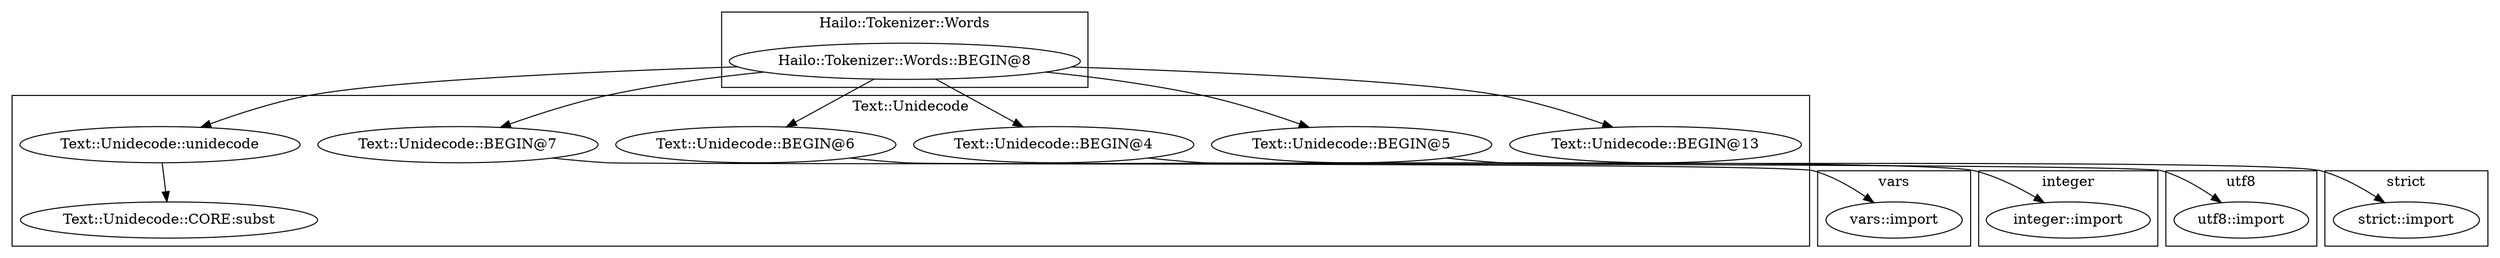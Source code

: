 digraph {
graph [overlap=false]
subgraph cluster_Hailo_Tokenizer_Words {
	label="Hailo::Tokenizer::Words";
	"Hailo::Tokenizer::Words::BEGIN@8";
}
subgraph cluster_vars {
	label="vars";
	"vars::import";
}
subgraph cluster_strict {
	label="strict";
	"strict::import";
}
subgraph cluster_utf8 {
	label="utf8";
	"utf8::import";
}
subgraph cluster_integer {
	label="integer";
	"integer::import";
}
subgraph cluster_Text_Unidecode {
	label="Text::Unidecode";
	"Text::Unidecode::BEGIN@13";
	"Text::Unidecode::BEGIN@7";
	"Text::Unidecode::BEGIN@6";
	"Text::Unidecode::BEGIN@4";
	"Text::Unidecode::unidecode";
	"Text::Unidecode::BEGIN@5";
	"Text::Unidecode::CORE:subst";
}
"Hailo::Tokenizer::Words::BEGIN@8" -> "Text::Unidecode::BEGIN@4";
"Hailo::Tokenizer::Words::BEGIN@8" -> "Text::Unidecode::BEGIN@13";
"Hailo::Tokenizer::Words::BEGIN@8" -> "Text::Unidecode::BEGIN@5";
"Text::Unidecode::unidecode" -> "Text::Unidecode::CORE:subst";
"Hailo::Tokenizer::Words::BEGIN@8" -> "Text::Unidecode::BEGIN@6";
"Text::Unidecode::BEGIN@7" -> "vars::import";
"Text::Unidecode::BEGIN@6" -> "integer::import";
"Hailo::Tokenizer::Words::BEGIN@8" -> "Text::Unidecode::BEGIN@7";
"Hailo::Tokenizer::Words::BEGIN@8" -> "Text::Unidecode::unidecode";
"Text::Unidecode::BEGIN@4" -> "utf8::import";
"Text::Unidecode::BEGIN@5" -> "strict::import";
}
